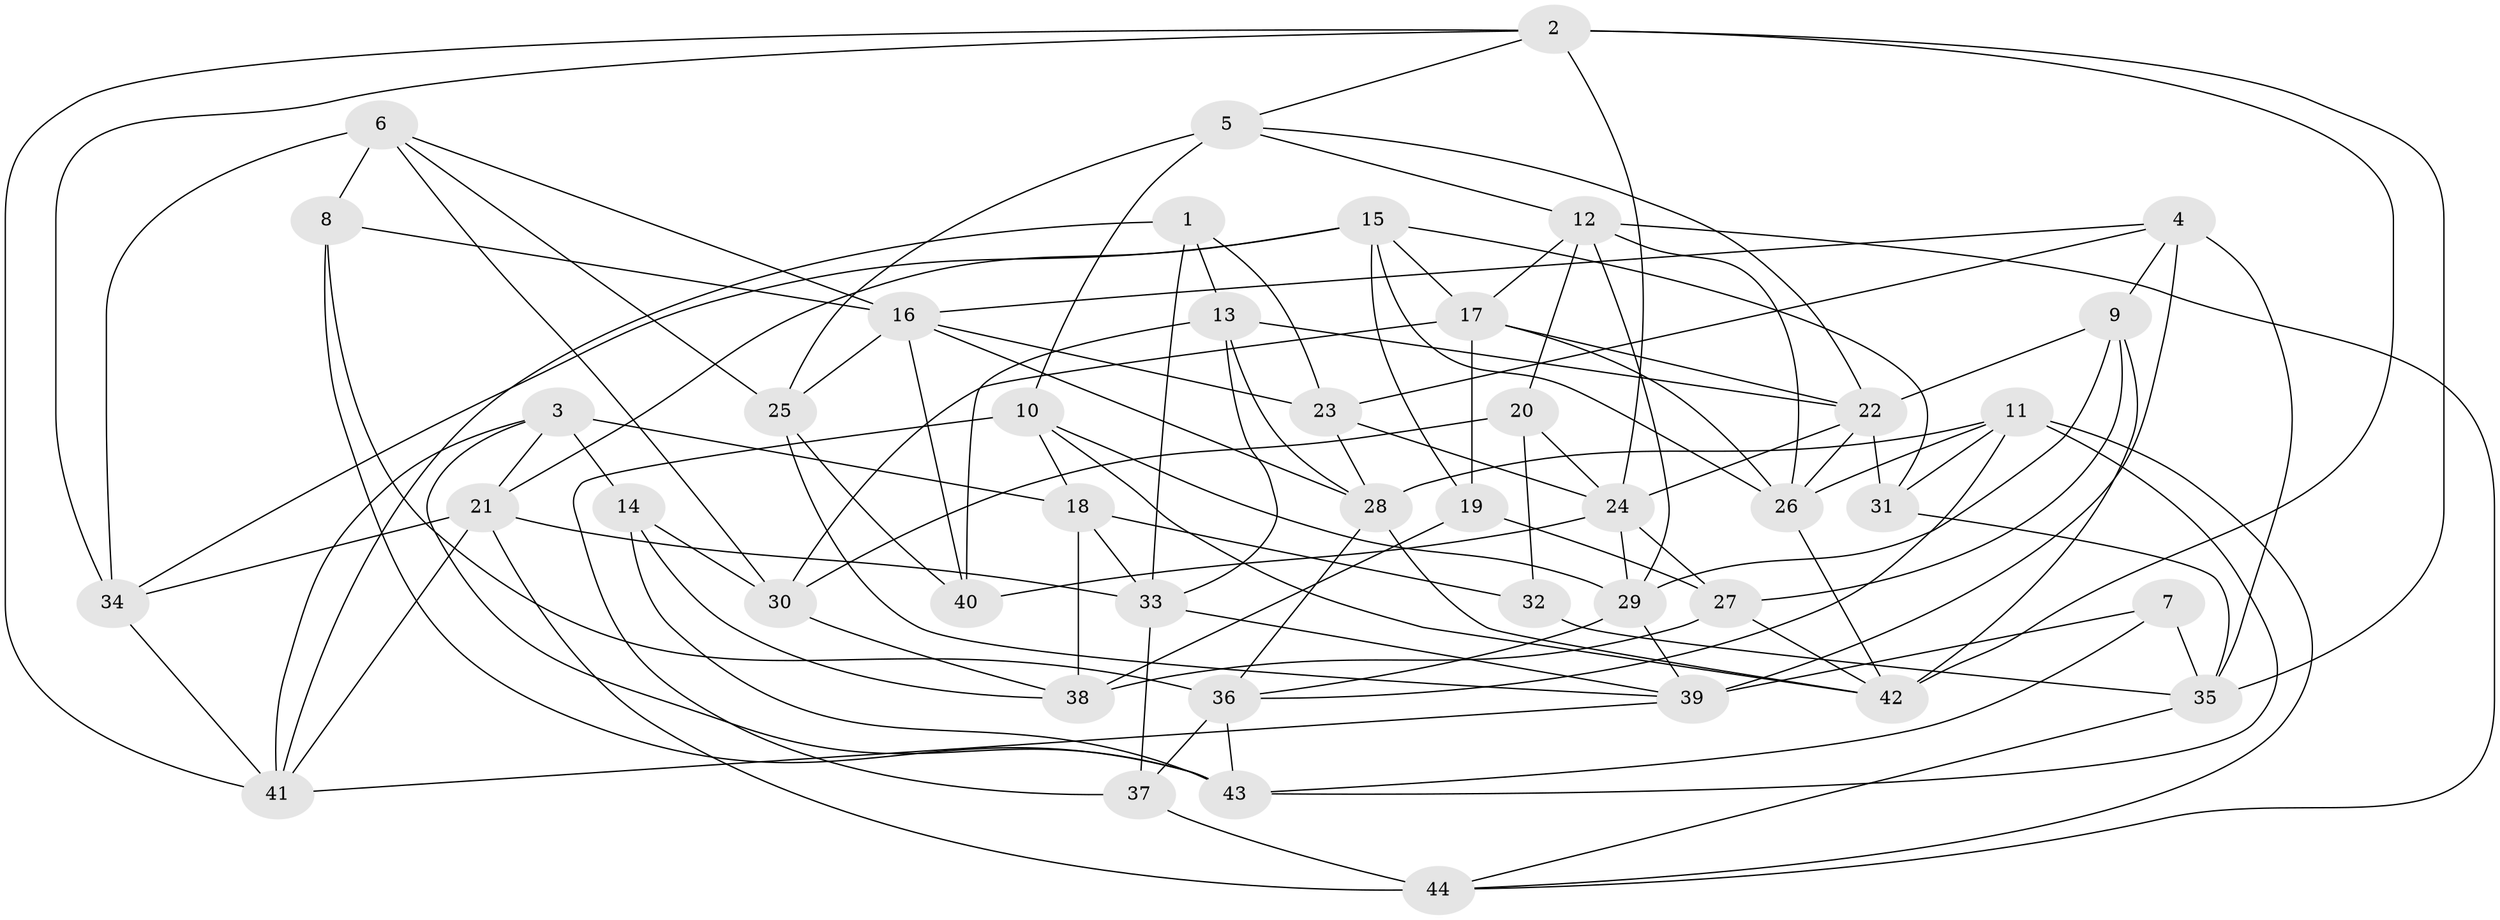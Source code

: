 // original degree distribution, {4: 1.0}
// Generated by graph-tools (version 1.1) at 2025/02/03/09/25 03:02:59]
// undirected, 44 vertices, 115 edges
graph export_dot {
graph [start="1"]
  node [color=gray90,style=filled];
  1;
  2;
  3;
  4;
  5;
  6;
  7;
  8;
  9;
  10;
  11;
  12;
  13;
  14;
  15;
  16;
  17;
  18;
  19;
  20;
  21;
  22;
  23;
  24;
  25;
  26;
  27;
  28;
  29;
  30;
  31;
  32;
  33;
  34;
  35;
  36;
  37;
  38;
  39;
  40;
  41;
  42;
  43;
  44;
  1 -- 13 [weight=1.0];
  1 -- 23 [weight=1.0];
  1 -- 33 [weight=1.0];
  1 -- 41 [weight=1.0];
  2 -- 5 [weight=1.0];
  2 -- 24 [weight=1.0];
  2 -- 34 [weight=1.0];
  2 -- 35 [weight=1.0];
  2 -- 41 [weight=1.0];
  2 -- 42 [weight=1.0];
  3 -- 14 [weight=1.0];
  3 -- 18 [weight=2.0];
  3 -- 21 [weight=1.0];
  3 -- 41 [weight=1.0];
  3 -- 43 [weight=1.0];
  4 -- 9 [weight=1.0];
  4 -- 16 [weight=1.0];
  4 -- 23 [weight=1.0];
  4 -- 35 [weight=1.0];
  4 -- 39 [weight=2.0];
  5 -- 10 [weight=1.0];
  5 -- 12 [weight=1.0];
  5 -- 22 [weight=1.0];
  5 -- 25 [weight=2.0];
  6 -- 8 [weight=1.0];
  6 -- 16 [weight=1.0];
  6 -- 25 [weight=1.0];
  6 -- 30 [weight=1.0];
  6 -- 34 [weight=2.0];
  7 -- 35 [weight=1.0];
  7 -- 39 [weight=2.0];
  7 -- 43 [weight=1.0];
  8 -- 16 [weight=1.0];
  8 -- 36 [weight=1.0];
  8 -- 43 [weight=1.0];
  9 -- 22 [weight=2.0];
  9 -- 27 [weight=1.0];
  9 -- 29 [weight=1.0];
  9 -- 42 [weight=1.0];
  10 -- 18 [weight=1.0];
  10 -- 29 [weight=1.0];
  10 -- 37 [weight=2.0];
  10 -- 42 [weight=1.0];
  11 -- 26 [weight=1.0];
  11 -- 28 [weight=1.0];
  11 -- 31 [weight=1.0];
  11 -- 36 [weight=1.0];
  11 -- 43 [weight=1.0];
  11 -- 44 [weight=1.0];
  12 -- 17 [weight=1.0];
  12 -- 20 [weight=1.0];
  12 -- 26 [weight=1.0];
  12 -- 29 [weight=1.0];
  12 -- 44 [weight=1.0];
  13 -- 22 [weight=1.0];
  13 -- 28 [weight=1.0];
  13 -- 33 [weight=1.0];
  13 -- 40 [weight=2.0];
  14 -- 30 [weight=1.0];
  14 -- 38 [weight=1.0];
  14 -- 43 [weight=1.0];
  15 -- 17 [weight=1.0];
  15 -- 19 [weight=1.0];
  15 -- 21 [weight=1.0];
  15 -- 26 [weight=1.0];
  15 -- 31 [weight=1.0];
  15 -- 34 [weight=1.0];
  16 -- 23 [weight=1.0];
  16 -- 25 [weight=1.0];
  16 -- 28 [weight=1.0];
  16 -- 40 [weight=2.0];
  17 -- 19 [weight=1.0];
  17 -- 22 [weight=1.0];
  17 -- 26 [weight=1.0];
  17 -- 30 [weight=1.0];
  18 -- 32 [weight=1.0];
  18 -- 33 [weight=1.0];
  18 -- 38 [weight=1.0];
  19 -- 27 [weight=1.0];
  19 -- 38 [weight=1.0];
  20 -- 24 [weight=1.0];
  20 -- 30 [weight=2.0];
  20 -- 32 [weight=2.0];
  21 -- 33 [weight=1.0];
  21 -- 34 [weight=1.0];
  21 -- 41 [weight=1.0];
  21 -- 44 [weight=1.0];
  22 -- 24 [weight=1.0];
  22 -- 26 [weight=1.0];
  22 -- 31 [weight=1.0];
  23 -- 24 [weight=2.0];
  23 -- 28 [weight=1.0];
  24 -- 27 [weight=1.0];
  24 -- 29 [weight=1.0];
  24 -- 40 [weight=1.0];
  25 -- 39 [weight=1.0];
  25 -- 40 [weight=1.0];
  26 -- 42 [weight=1.0];
  27 -- 38 [weight=2.0];
  27 -- 42 [weight=1.0];
  28 -- 36 [weight=1.0];
  28 -- 42 [weight=1.0];
  29 -- 36 [weight=1.0];
  29 -- 39 [weight=1.0];
  30 -- 38 [weight=1.0];
  31 -- 35 [weight=1.0];
  32 -- 35 [weight=1.0];
  33 -- 37 [weight=1.0];
  33 -- 39 [weight=1.0];
  34 -- 41 [weight=1.0];
  35 -- 44 [weight=1.0];
  36 -- 37 [weight=1.0];
  36 -- 43 [weight=1.0];
  37 -- 44 [weight=2.0];
  39 -- 41 [weight=1.0];
}
